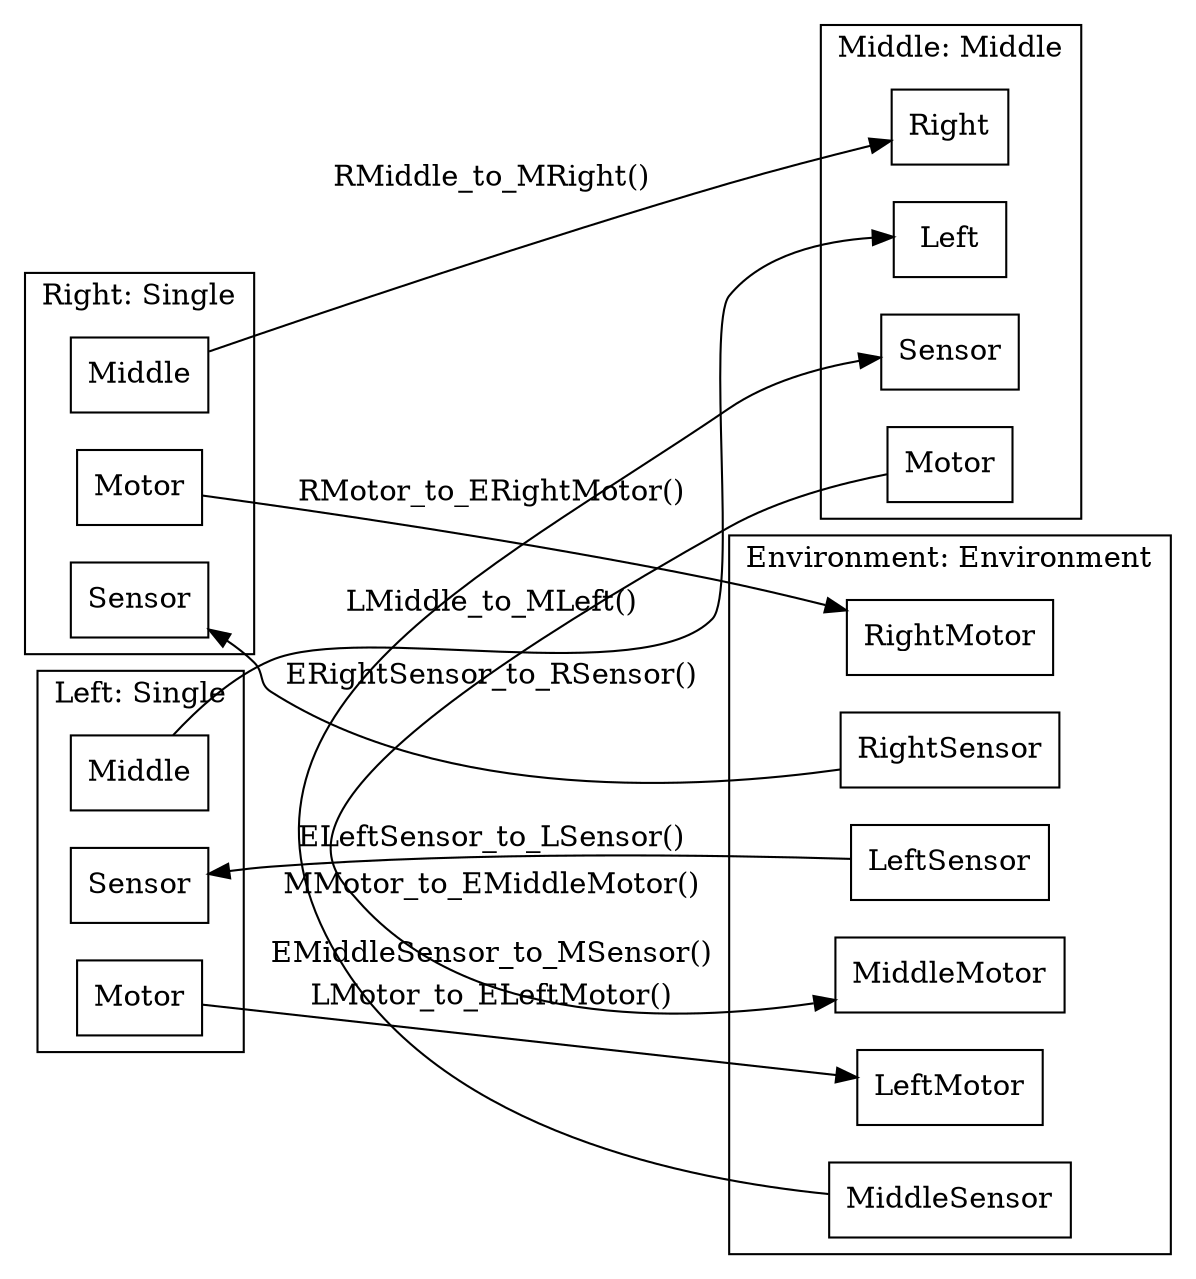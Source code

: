 
digraph LegoCase {
  graph [rankdir = "LR"];
  
  subgraph cluster_Right{
    label = "Right: Single";
    node [shape = box];
    Right_Middle[label = Middle]
    Right_Sensor[label = Sensor]
    Right_Motor[label = Motor]
  }

  subgraph cluster_Left{
    label = "Left: Single";
    node [shape = box];
    Left_Middle[label = Middle]
    Left_Sensor[label = Sensor]
    Left_Motor[label = Motor]
  }

  subgraph cluster_Middle{
    label = "Middle: Middle";
    node [shape = box];
    Middle_Left[label = Left]
    Middle_Right[label = Right]
    Middle_Sensor[label = Sensor]
    Middle_Motor[label = Motor]
  }

  subgraph cluster_Environment{
    label = "Environment: Environment";
    node [shape = box];
    Environment_LeftSensor[label = LeftSensor]
    Environment_LeftMotor[label = LeftMotor]
    Environment_MiddleSensor[label = MiddleSensor]
    Environment_MiddleMotor[label = MiddleMotor]
    Environment_RightSensor[label = RightSensor]
    Environment_RightMotor[label = RightMotor]
  }

  
 Environment_LeftSensor -> Left_Sensor [label = "ELeftSensor_to_LSensor()"];

 Left_Motor -> Environment_LeftMotor [label = "LMotor_to_ELeftMotor()"];

 Environment_RightSensor -> Right_Sensor [label = "ERightSensor_to_RSensor()"];

 Right_Motor -> Environment_RightMotor [label = "RMotor_to_ERightMotor()"];

 Right_Middle -> Middle_Right [label = "RMiddle_to_MRight()"];

 Left_Middle -> Middle_Left [label = "LMiddle_to_MLeft()"];

 Environment_MiddleSensor -> Middle_Sensor [label = "EMiddleSensor_to_MSensor()"];

 Middle_Motor -> Environment_MiddleMotor [label = "MMotor_to_EMiddleMotor()"];

}
